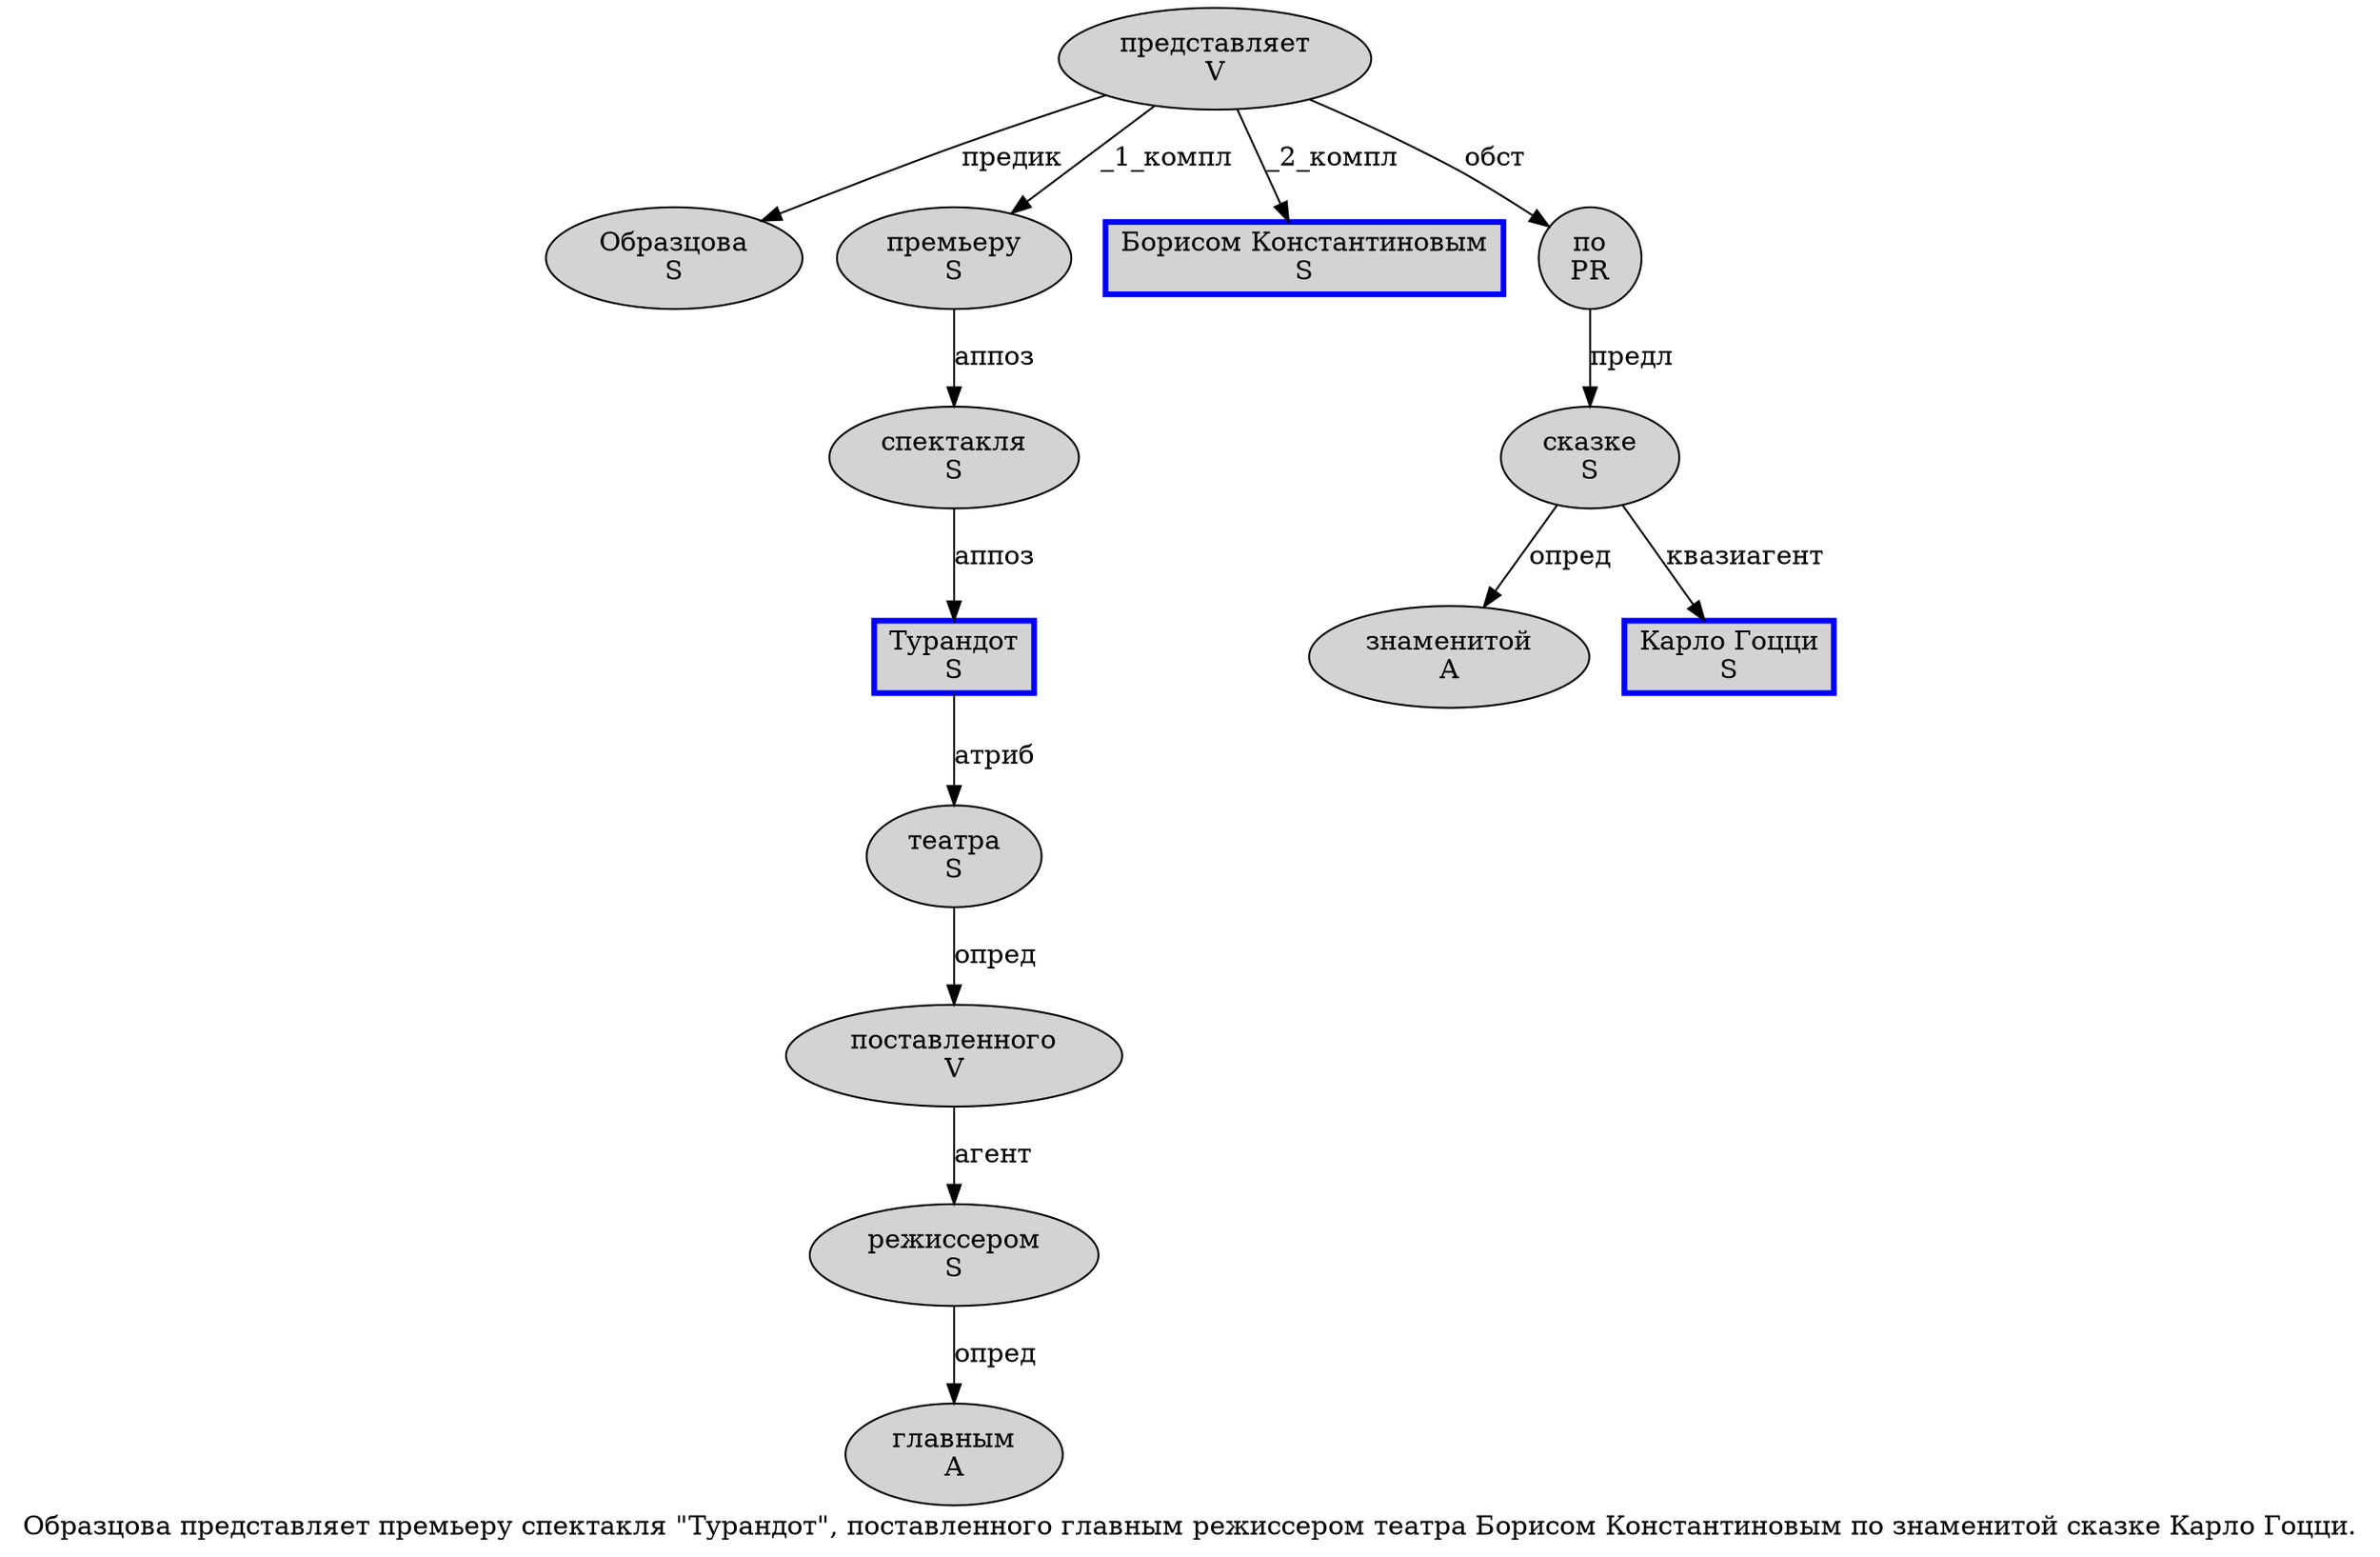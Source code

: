 digraph SENTENCE_756 {
	graph [label="Образцова представляет премьеру спектакля \"Турандот\", поставленного главным режиссером театра Борисом Константиновым по знаменитой сказке Карло Гоцци."]
	node [style=filled]
		0 [label="Образцова
S" color="" fillcolor=lightgray penwidth=1 shape=ellipse]
		1 [label="представляет
V" color="" fillcolor=lightgray penwidth=1 shape=ellipse]
		2 [label="премьеру
S" color="" fillcolor=lightgray penwidth=1 shape=ellipse]
		3 [label="спектакля
S" color="" fillcolor=lightgray penwidth=1 shape=ellipse]
		5 [label="Турандот
S" color=blue fillcolor=lightgray penwidth=3 shape=box]
		8 [label="поставленного
V" color="" fillcolor=lightgray penwidth=1 shape=ellipse]
		9 [label="главным
A" color="" fillcolor=lightgray penwidth=1 shape=ellipse]
		10 [label="режиссером
S" color="" fillcolor=lightgray penwidth=1 shape=ellipse]
		11 [label="театра
S" color="" fillcolor=lightgray penwidth=1 shape=ellipse]
		12 [label="Борисом Константиновым
S" color=blue fillcolor=lightgray penwidth=3 shape=box]
		13 [label="по
PR" color="" fillcolor=lightgray penwidth=1 shape=ellipse]
		14 [label="знаменитой
A" color="" fillcolor=lightgray penwidth=1 shape=ellipse]
		15 [label="сказке
S" color="" fillcolor=lightgray penwidth=1 shape=ellipse]
		16 [label="Карло Гоцци
S" color=blue fillcolor=lightgray penwidth=3 shape=box]
			1 -> 0 [label="предик"]
			1 -> 2 [label="_1_компл"]
			1 -> 12 [label="_2_компл"]
			1 -> 13 [label="обст"]
			15 -> 14 [label="опред"]
			15 -> 16 [label="квазиагент"]
			13 -> 15 [label="предл"]
			3 -> 5 [label="аппоз"]
			10 -> 9 [label="опред"]
			11 -> 8 [label="опред"]
			8 -> 10 [label="агент"]
			2 -> 3 [label="аппоз"]
			5 -> 11 [label="атриб"]
}